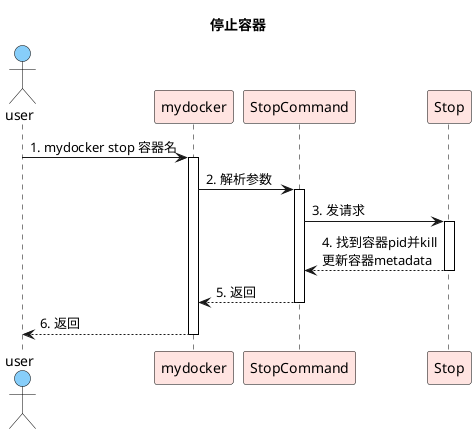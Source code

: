 

@startuml
title 停止容器

skinparam sequence {

    ActorBorderColor black
    LifeLineBorderColor black
    ActorBackgroundColor #87CEFA


    ParticipantBorderColor black
    ParticipantBackgroundColor #FFE4E1
}


actor user
participant mydocker
participant StopCommand
participant Stop


user -> mydocker : 1. mydocker stop 容器名
activate mydocker
mydocker -> StopCommand: 2. 解析参数
activate StopCommand
StopCommand -> Stop: 3. 发请求
activate Stop
Stop --> StopCommand: 4. 找到容器pid并kill\n更新容器metadata
deactivate Stop
StopCommand --> mydocker: 5. 返回
deactivate StopCommand
mydocker --> user: 6. 返回
deactivate mydocker

@enduml
